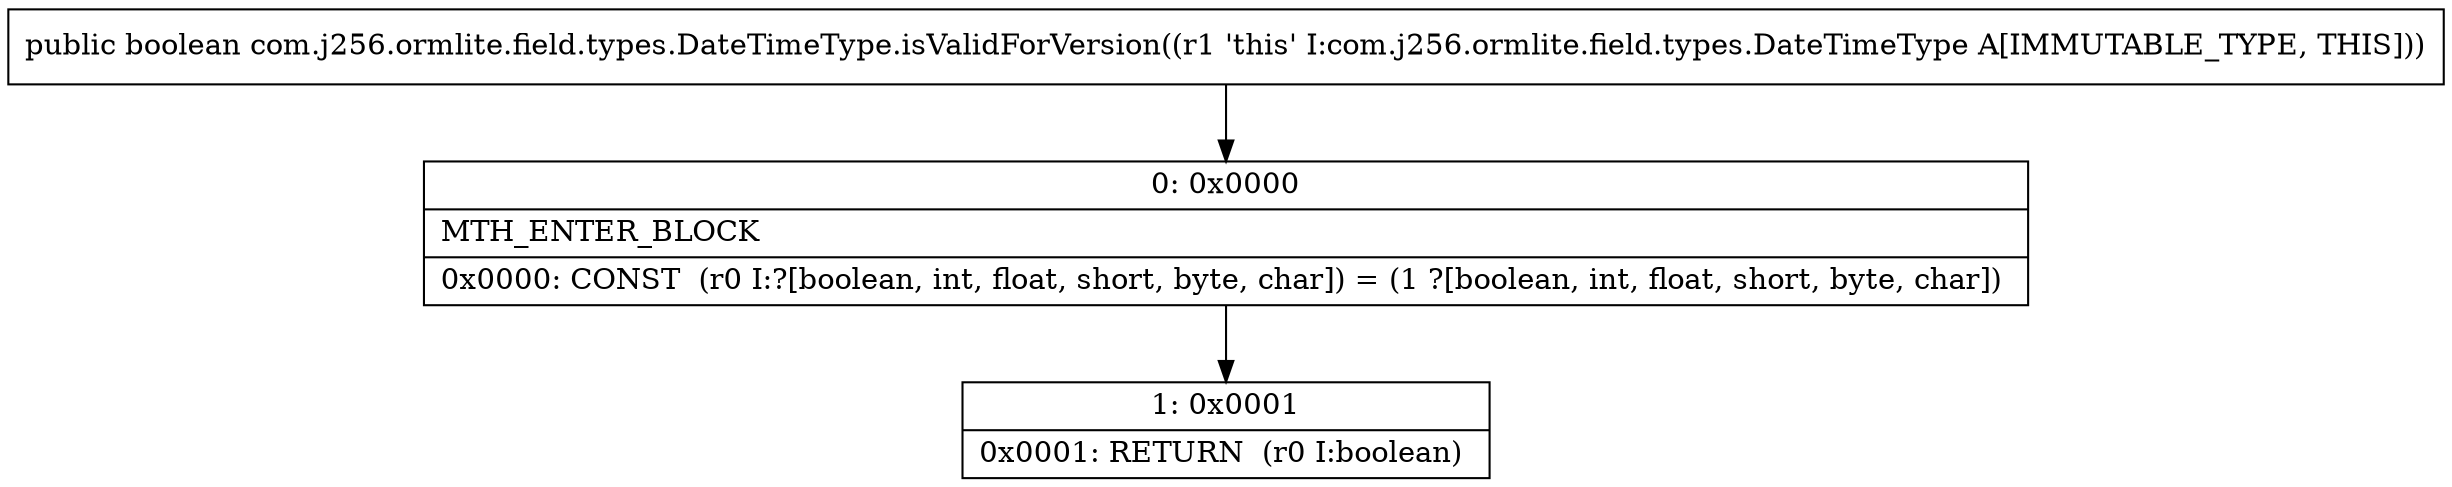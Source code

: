 digraph "CFG forcom.j256.ormlite.field.types.DateTimeType.isValidForVersion()Z" {
Node_0 [shape=record,label="{0\:\ 0x0000|MTH_ENTER_BLOCK\l|0x0000: CONST  (r0 I:?[boolean, int, float, short, byte, char]) = (1 ?[boolean, int, float, short, byte, char]) \l}"];
Node_1 [shape=record,label="{1\:\ 0x0001|0x0001: RETURN  (r0 I:boolean) \l}"];
MethodNode[shape=record,label="{public boolean com.j256.ormlite.field.types.DateTimeType.isValidForVersion((r1 'this' I:com.j256.ormlite.field.types.DateTimeType A[IMMUTABLE_TYPE, THIS])) }"];
MethodNode -> Node_0;
Node_0 -> Node_1;
}

